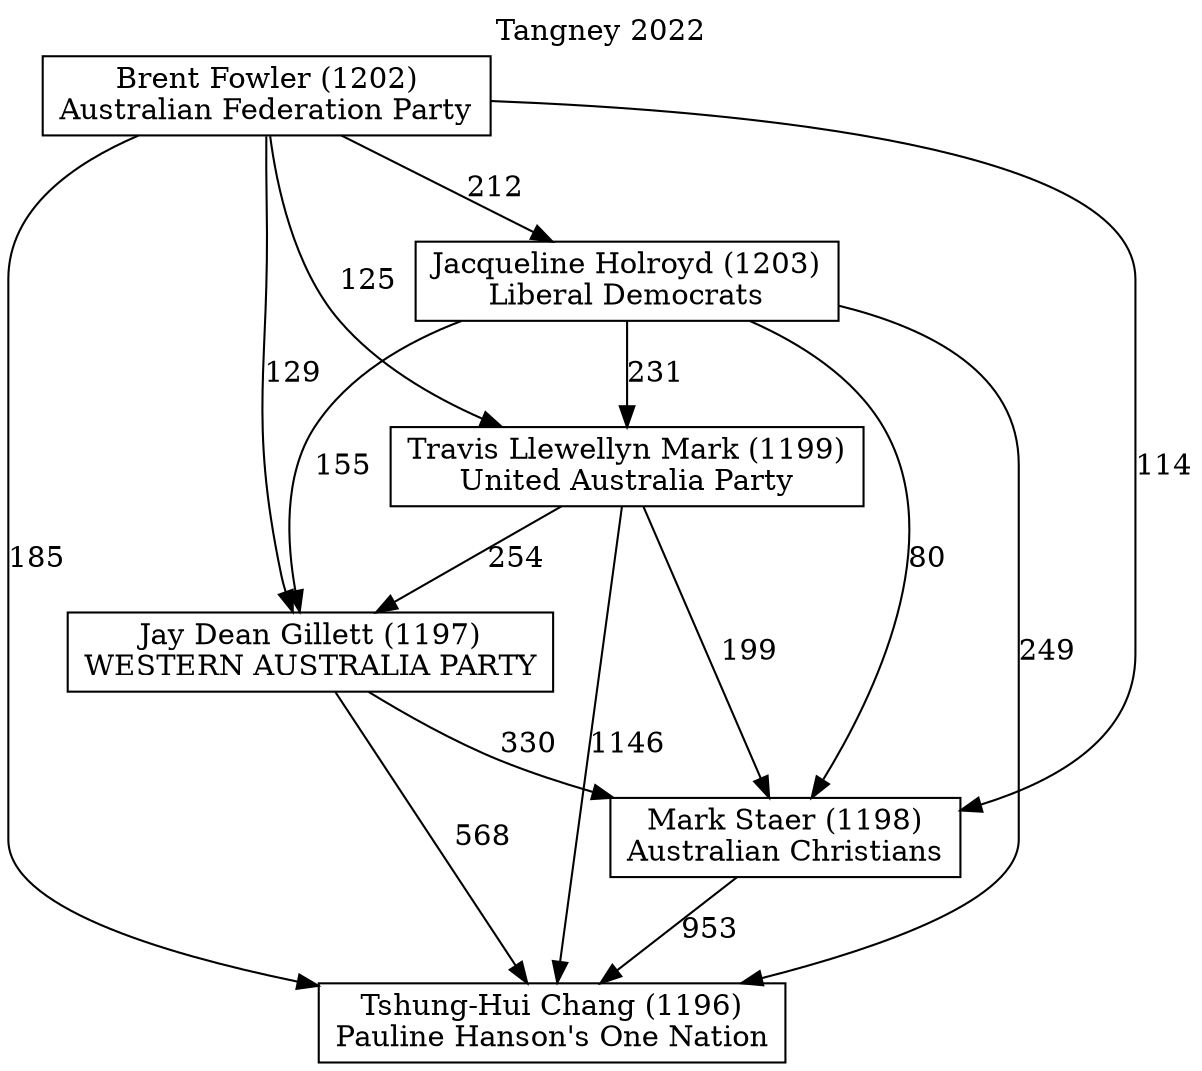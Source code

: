 // House preference flow
digraph "Tshung-Hui Chang (1196)_Tangney_2022" {
	graph [label="Tangney 2022" labelloc=t mclimit=10]
	node [shape=box]
	"Tshung-Hui Chang (1196)" [label="Tshung-Hui Chang (1196)
Pauline Hanson's One Nation"]
	"Mark Staer (1198)" [label="Mark Staer (1198)
Australian Christians"]
	"Jay Dean Gillett (1197)" [label="Jay Dean Gillett (1197)
WESTERN AUSTRALIA PARTY"]
	"Travis Llewellyn Mark (1199)" [label="Travis Llewellyn Mark (1199)
United Australia Party"]
	"Jacqueline Holroyd (1203)" [label="Jacqueline Holroyd (1203)
Liberal Democrats"]
	"Brent Fowler (1202)" [label="Brent Fowler (1202)
Australian Federation Party"]
	"Mark Staer (1198)" -> "Tshung-Hui Chang (1196)" [label=953]
	"Jay Dean Gillett (1197)" -> "Mark Staer (1198)" [label=330]
	"Travis Llewellyn Mark (1199)" -> "Jay Dean Gillett (1197)" [label=254]
	"Jacqueline Holroyd (1203)" -> "Travis Llewellyn Mark (1199)" [label=231]
	"Brent Fowler (1202)" -> "Jacqueline Holroyd (1203)" [label=212]
	"Jay Dean Gillett (1197)" -> "Tshung-Hui Chang (1196)" [label=568]
	"Travis Llewellyn Mark (1199)" -> "Tshung-Hui Chang (1196)" [label=1146]
	"Jacqueline Holroyd (1203)" -> "Tshung-Hui Chang (1196)" [label=249]
	"Brent Fowler (1202)" -> "Tshung-Hui Chang (1196)" [label=185]
	"Brent Fowler (1202)" -> "Travis Llewellyn Mark (1199)" [label=125]
	"Jacqueline Holroyd (1203)" -> "Jay Dean Gillett (1197)" [label=155]
	"Brent Fowler (1202)" -> "Jay Dean Gillett (1197)" [label=129]
	"Travis Llewellyn Mark (1199)" -> "Mark Staer (1198)" [label=199]
	"Jacqueline Holroyd (1203)" -> "Mark Staer (1198)" [label=80]
	"Brent Fowler (1202)" -> "Mark Staer (1198)" [label=114]
}
